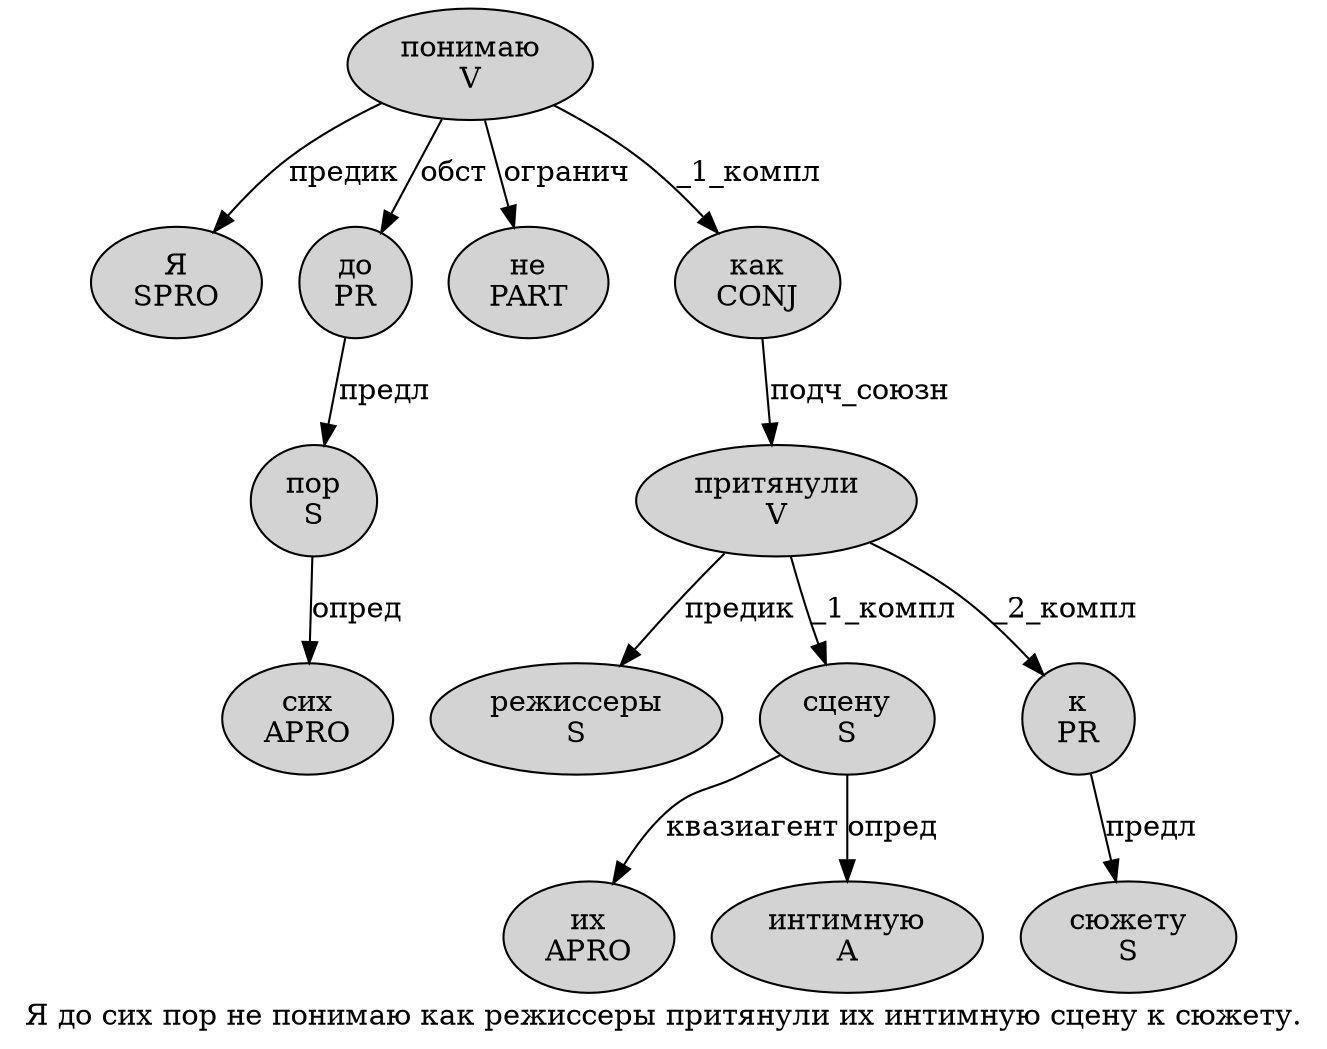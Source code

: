 digraph SENTENCE_2964 {
	graph [label="Я до сих пор не понимаю как режиссеры притянули их интимную сцену к сюжету."]
	node [style=filled]
		0 [label="Я
SPRO" color="" fillcolor=lightgray penwidth=1 shape=ellipse]
		1 [label="до
PR" color="" fillcolor=lightgray penwidth=1 shape=ellipse]
		2 [label="сих
APRO" color="" fillcolor=lightgray penwidth=1 shape=ellipse]
		3 [label="пор
S" color="" fillcolor=lightgray penwidth=1 shape=ellipse]
		4 [label="не
PART" color="" fillcolor=lightgray penwidth=1 shape=ellipse]
		5 [label="понимаю
V" color="" fillcolor=lightgray penwidth=1 shape=ellipse]
		6 [label="как
CONJ" color="" fillcolor=lightgray penwidth=1 shape=ellipse]
		7 [label="режиссеры
S" color="" fillcolor=lightgray penwidth=1 shape=ellipse]
		8 [label="притянули
V" color="" fillcolor=lightgray penwidth=1 shape=ellipse]
		9 [label="их
APRO" color="" fillcolor=lightgray penwidth=1 shape=ellipse]
		10 [label="интимную
A" color="" fillcolor=lightgray penwidth=1 shape=ellipse]
		11 [label="сцену
S" color="" fillcolor=lightgray penwidth=1 shape=ellipse]
		12 [label="к
PR" color="" fillcolor=lightgray penwidth=1 shape=ellipse]
		13 [label="сюжету
S" color="" fillcolor=lightgray penwidth=1 shape=ellipse]
			1 -> 3 [label="предл"]
			6 -> 8 [label="подч_союзн"]
			12 -> 13 [label="предл"]
			11 -> 9 [label="квазиагент"]
			11 -> 10 [label="опред"]
			3 -> 2 [label="опред"]
			8 -> 7 [label="предик"]
			8 -> 11 [label="_1_компл"]
			8 -> 12 [label="_2_компл"]
			5 -> 0 [label="предик"]
			5 -> 1 [label="обст"]
			5 -> 4 [label="огранич"]
			5 -> 6 [label="_1_компл"]
}